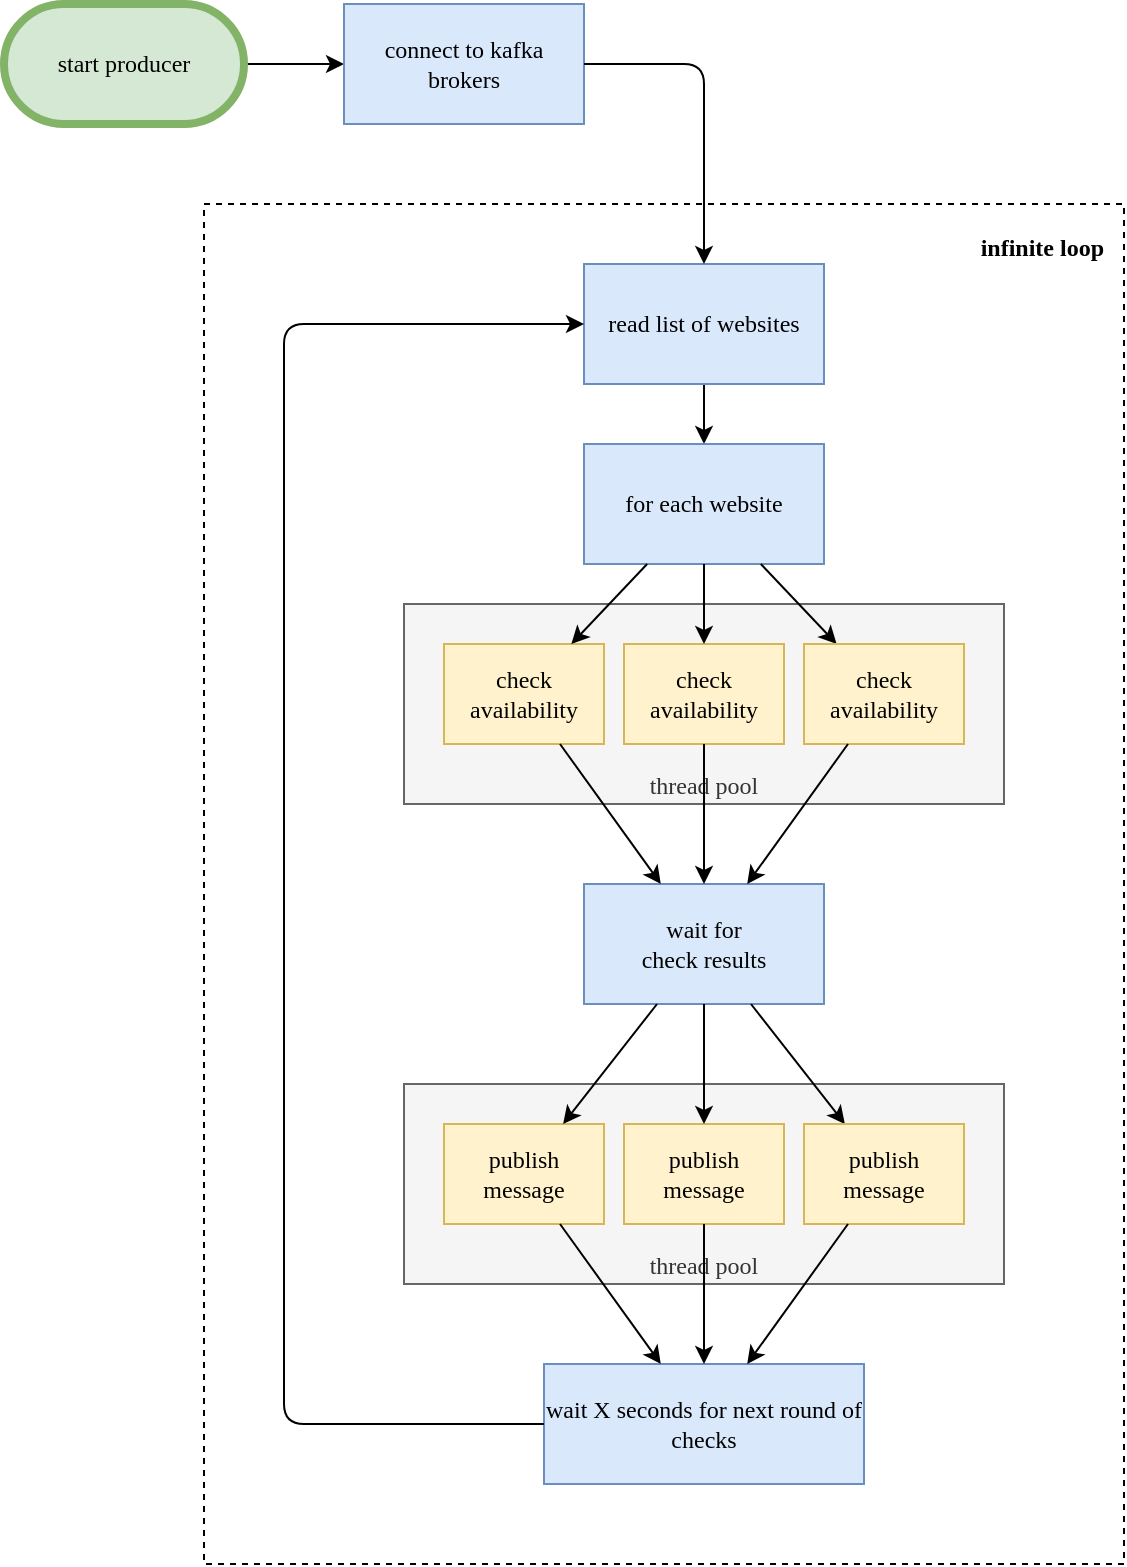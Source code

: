 <mxfile version="13.7.9" type="device" pages="2"><diagram id="1ybiBMDC9_y5my-JiCqP" name="producer"><mxGraphModel dx="1092" dy="787" grid="1" gridSize="10" guides="1" tooltips="1" connect="1" arrows="1" fold="1" page="1" pageScale="1" pageWidth="850" pageHeight="1100" math="0" shadow="0"><root><mxCell id="0"/><mxCell id="1" parent="0"/><mxCell id="igm6e8GmumRk3_XtAb3i-31" value="infinite loop" style="rounded=0;whiteSpace=wrap;html=1;strokeWidth=1;fontFamily=Tahoma;dashed=1;align=right;verticalAlign=top;spacing=10;fontStyle=1" vertex="1" parent="1"><mxGeometry x="240" y="180" width="460" height="680" as="geometry"/></mxCell><mxCell id="igm6e8GmumRk3_XtAb3i-11" value="thread pool" style="rounded=0;whiteSpace=wrap;html=1;verticalAlign=bottom;fillColor=#f5f5f5;strokeColor=#666666;fontColor=#333333;fontFamily=Tahoma;" vertex="1" parent="1"><mxGeometry x="340" y="380" width="300" height="100" as="geometry"/></mxCell><mxCell id="igm6e8GmumRk3_XtAb3i-29" value="" style="edgeStyle=orthogonalEdgeStyle;rounded=0;orthogonalLoop=1;jettySize=auto;html=1;fontFamily=Tahoma;" edge="1" parent="1" source="igm6e8GmumRk3_XtAb3i-1" target="igm6e8GmumRk3_XtAb3i-2"><mxGeometry relative="1" as="geometry"/></mxCell><mxCell id="igm6e8GmumRk3_XtAb3i-1" value="start producer" style="rounded=1;whiteSpace=wrap;html=1;fillColor=#d5e8d4;strokeColor=#82b366;fontFamily=Tahoma;arcSize=50;strokeWidth=4;" vertex="1" parent="1"><mxGeometry x="140" y="80" width="120" height="60" as="geometry"/></mxCell><mxCell id="igm6e8GmumRk3_XtAb3i-2" value="connect to kafka brokers" style="rounded=0;whiteSpace=wrap;html=1;fillColor=#dae8fc;strokeColor=#6c8ebf;fontFamily=Tahoma;" vertex="1" parent="1"><mxGeometry x="310" y="80" width="120" height="60" as="geometry"/></mxCell><mxCell id="igm6e8GmumRk3_XtAb3i-32" value="" style="edgeStyle=orthogonalEdgeStyle;rounded=0;orthogonalLoop=1;jettySize=auto;html=1;fontFamily=Tahoma;" edge="1" parent="1" source="igm6e8GmumRk3_XtAb3i-3" target="igm6e8GmumRk3_XtAb3i-4"><mxGeometry relative="1" as="geometry"/></mxCell><mxCell id="igm6e8GmumRk3_XtAb3i-3" value="read list of websites" style="rounded=0;whiteSpace=wrap;html=1;fillColor=#dae8fc;strokeColor=#6c8ebf;fontFamily=Tahoma;" vertex="1" parent="1"><mxGeometry x="430" y="210" width="120" height="60" as="geometry"/></mxCell><mxCell id="igm6e8GmumRk3_XtAb3i-4" value="for each website" style="rounded=0;whiteSpace=wrap;html=1;fillColor=#dae8fc;strokeColor=#6c8ebf;fontFamily=Tahoma;" vertex="1" parent="1"><mxGeometry x="430" y="300" width="120" height="60" as="geometry"/></mxCell><mxCell id="igm6e8GmumRk3_XtAb3i-6" value="check availability" style="rounded=0;whiteSpace=wrap;html=1;fillColor=#fff2cc;strokeColor=#d6b656;fontFamily=Tahoma;" vertex="1" parent="1"><mxGeometry x="450" y="400" width="80" height="50" as="geometry"/></mxCell><mxCell id="igm6e8GmumRk3_XtAb3i-7" value="check availability" style="rounded=0;whiteSpace=wrap;html=1;fillColor=#fff2cc;strokeColor=#d6b656;fontFamily=Tahoma;" vertex="1" parent="1"><mxGeometry x="360" y="400" width="80" height="50" as="geometry"/></mxCell><mxCell id="igm6e8GmumRk3_XtAb3i-8" value="" style="endArrow=classic;html=1;fontFamily=Tahoma;" edge="1" parent="1" source="igm6e8GmumRk3_XtAb3i-4" target="igm6e8GmumRk3_XtAb3i-13"><mxGeometry width="50" height="50" relative="1" as="geometry"><mxPoint x="580" y="230" as="sourcePoint"/><mxPoint x="630" y="180" as="targetPoint"/></mxGeometry></mxCell><mxCell id="igm6e8GmumRk3_XtAb3i-9" value="" style="endArrow=classic;html=1;fontFamily=Tahoma;" edge="1" parent="1" source="igm6e8GmumRk3_XtAb3i-4" target="igm6e8GmumRk3_XtAb3i-6"><mxGeometry width="50" height="50" relative="1" as="geometry"><mxPoint x="560" y="323.333" as="sourcePoint"/><mxPoint x="620" y="306.667" as="targetPoint"/></mxGeometry></mxCell><mxCell id="igm6e8GmumRk3_XtAb3i-10" value="" style="endArrow=classic;html=1;fontFamily=Tahoma;" edge="1" parent="1" source="igm6e8GmumRk3_XtAb3i-4" target="igm6e8GmumRk3_XtAb3i-7"><mxGeometry width="50" height="50" relative="1" as="geometry"><mxPoint x="560" y="340" as="sourcePoint"/><mxPoint x="620" y="340" as="targetPoint"/></mxGeometry></mxCell><mxCell id="igm6e8GmumRk3_XtAb3i-12" value="wait for&lt;br&gt;check results" style="rounded=0;whiteSpace=wrap;html=1;fillColor=#dae8fc;strokeColor=#6c8ebf;fontFamily=Tahoma;" vertex="1" parent="1"><mxGeometry x="430" y="520" width="120" height="60" as="geometry"/></mxCell><mxCell id="igm6e8GmumRk3_XtAb3i-13" value="check availability" style="rounded=0;whiteSpace=wrap;html=1;fillColor=#fff2cc;strokeColor=#d6b656;fontFamily=Tahoma;" vertex="1" parent="1"><mxGeometry x="540" y="400" width="80" height="50" as="geometry"/></mxCell><mxCell id="igm6e8GmumRk3_XtAb3i-14" value="" style="endArrow=classic;html=1;fontFamily=Tahoma;" edge="1" parent="1" source="igm6e8GmumRk3_XtAb3i-7" target="igm6e8GmumRk3_XtAb3i-12"><mxGeometry width="50" height="50" relative="1" as="geometry"><mxPoint x="170" y="520" as="sourcePoint"/><mxPoint x="220" y="470" as="targetPoint"/></mxGeometry></mxCell><mxCell id="igm6e8GmumRk3_XtAb3i-15" value="" style="endArrow=classic;html=1;fontFamily=Tahoma;" edge="1" parent="1" source="igm6e8GmumRk3_XtAb3i-6" target="igm6e8GmumRk3_XtAb3i-12"><mxGeometry width="50" height="50" relative="1" as="geometry"><mxPoint x="428" y="460" as="sourcePoint"/><mxPoint x="478.4" y="530" as="targetPoint"/></mxGeometry></mxCell><mxCell id="igm6e8GmumRk3_XtAb3i-16" value="" style="endArrow=classic;html=1;fontFamily=Tahoma;" edge="1" parent="1" source="igm6e8GmumRk3_XtAb3i-13" target="igm6e8GmumRk3_XtAb3i-12"><mxGeometry width="50" height="50" relative="1" as="geometry"><mxPoint x="500" y="460" as="sourcePoint"/><mxPoint x="500" y="530" as="targetPoint"/></mxGeometry></mxCell><mxCell id="igm6e8GmumRk3_XtAb3i-17" value="thread pool" style="rounded=0;whiteSpace=wrap;html=1;verticalAlign=bottom;fillColor=#f5f5f5;strokeColor=#666666;fontColor=#333333;fontFamily=Tahoma;" vertex="1" parent="1"><mxGeometry x="340" y="620" width="300" height="100" as="geometry"/></mxCell><mxCell id="igm6e8GmumRk3_XtAb3i-18" value="publish message" style="rounded=0;whiteSpace=wrap;html=1;fillColor=#fff2cc;strokeColor=#d6b656;fontFamily=Tahoma;" vertex="1" parent="1"><mxGeometry x="450" y="640" width="80" height="50" as="geometry"/></mxCell><mxCell id="igm6e8GmumRk3_XtAb3i-19" value="publish message" style="rounded=0;whiteSpace=wrap;html=1;fillColor=#fff2cc;strokeColor=#d6b656;fontFamily=Tahoma;" vertex="1" parent="1"><mxGeometry x="360" y="640" width="80" height="50" as="geometry"/></mxCell><mxCell id="igm6e8GmumRk3_XtAb3i-20" value="" style="endArrow=classic;html=1;fontFamily=Tahoma;" edge="1" parent="1" target="igm6e8GmumRk3_XtAb3i-24" source="igm6e8GmumRk3_XtAb3i-12"><mxGeometry width="50" height="50" relative="1" as="geometry"><mxPoint x="508.421" y="610" as="sourcePoint"/><mxPoint x="620" y="430" as="targetPoint"/></mxGeometry></mxCell><mxCell id="igm6e8GmumRk3_XtAb3i-21" value="" style="endArrow=classic;html=1;fontFamily=Tahoma;" edge="1" parent="1" target="igm6e8GmumRk3_XtAb3i-18" source="igm6e8GmumRk3_XtAb3i-12"><mxGeometry width="50" height="50" relative="1" as="geometry"><mxPoint x="480" y="610" as="sourcePoint"/><mxPoint x="610" y="556.667" as="targetPoint"/></mxGeometry></mxCell><mxCell id="igm6e8GmumRk3_XtAb3i-22" value="" style="endArrow=classic;html=1;fontFamily=Tahoma;" edge="1" parent="1" target="igm6e8GmumRk3_XtAb3i-19" source="igm6e8GmumRk3_XtAb3i-12"><mxGeometry width="50" height="50" relative="1" as="geometry"><mxPoint x="451.579" y="610" as="sourcePoint"/><mxPoint x="610" y="590" as="targetPoint"/></mxGeometry></mxCell><mxCell id="igm6e8GmumRk3_XtAb3i-23" value="wait X seconds for next round of checks" style="rounded=0;whiteSpace=wrap;html=1;fillColor=#dae8fc;strokeColor=#6c8ebf;fontFamily=Tahoma;" vertex="1" parent="1"><mxGeometry x="410" y="760" width="160" height="60" as="geometry"/></mxCell><mxCell id="igm6e8GmumRk3_XtAb3i-24" value="publish message" style="rounded=0;whiteSpace=wrap;html=1;fillColor=#fff2cc;strokeColor=#d6b656;fontFamily=Tahoma;" vertex="1" parent="1"><mxGeometry x="540" y="640" width="80" height="50" as="geometry"/></mxCell><mxCell id="igm6e8GmumRk3_XtAb3i-25" value="" style="endArrow=classic;html=1;fontFamily=Tahoma;" edge="1" parent="1" source="igm6e8GmumRk3_XtAb3i-19" target="igm6e8GmumRk3_XtAb3i-23"><mxGeometry width="50" height="50" relative="1" as="geometry"><mxPoint x="170" y="760" as="sourcePoint"/><mxPoint x="220" y="710" as="targetPoint"/></mxGeometry></mxCell><mxCell id="igm6e8GmumRk3_XtAb3i-26" value="" style="endArrow=classic;html=1;fontFamily=Tahoma;" edge="1" parent="1" source="igm6e8GmumRk3_XtAb3i-18" target="igm6e8GmumRk3_XtAb3i-23"><mxGeometry width="50" height="50" relative="1" as="geometry"><mxPoint x="428" y="700" as="sourcePoint"/><mxPoint x="478.4" y="770" as="targetPoint"/></mxGeometry></mxCell><mxCell id="igm6e8GmumRk3_XtAb3i-27" value="" style="endArrow=classic;html=1;fontFamily=Tahoma;" edge="1" parent="1" source="igm6e8GmumRk3_XtAb3i-24" target="igm6e8GmumRk3_XtAb3i-23"><mxGeometry width="50" height="50" relative="1" as="geometry"><mxPoint x="500" y="700" as="sourcePoint"/><mxPoint x="500" y="770" as="targetPoint"/></mxGeometry></mxCell><mxCell id="igm6e8GmumRk3_XtAb3i-28" value="" style="endArrow=classic;html=1;fontFamily=Tahoma;" edge="1" parent="1" source="igm6e8GmumRk3_XtAb3i-23" target="igm6e8GmumRk3_XtAb3i-3"><mxGeometry width="50" height="50" relative="1" as="geometry"><mxPoint x="190" y="660" as="sourcePoint"/><mxPoint x="240" y="610" as="targetPoint"/><Array as="points"><mxPoint x="280" y="790"/><mxPoint x="280" y="240"/></Array></mxGeometry></mxCell><mxCell id="igm6e8GmumRk3_XtAb3i-30" value="" style="endArrow=classic;html=1;fontFamily=Tahoma;exitX=1;exitY=0.5;exitDx=0;exitDy=0;" edge="1" parent="1" source="igm6e8GmumRk3_XtAb3i-2" target="igm6e8GmumRk3_XtAb3i-3"><mxGeometry width="50" height="50" relative="1" as="geometry"><mxPoint x="430" y="180" as="sourcePoint"/><mxPoint x="480" y="130" as="targetPoint"/><Array as="points"><mxPoint x="490" y="110"/></Array></mxGeometry></mxCell></root></mxGraphModel></diagram><diagram id="97WfnaTkwugIDFnn6_YS" name="consumer"><mxGraphModel dx="1092" dy="787" grid="1" gridSize="10" guides="1" tooltips="1" connect="1" arrows="1" fold="1" page="1" pageScale="1" pageWidth="850" pageHeight="1100" math="0" shadow="0"><root><mxCell id="4p_Rad54_3Zrp5ig55tH-0"/><mxCell id="4p_Rad54_3Zrp5ig55tH-1" parent="4p_Rad54_3Zrp5ig55tH-0"/><mxCell id="AHieW-u0wvf-dCBDXoIl-0" value="" style="edgeStyle=orthogonalEdgeStyle;rounded=0;orthogonalLoop=1;jettySize=auto;html=1;fontFamily=Tahoma;" edge="1" parent="4p_Rad54_3Zrp5ig55tH-1" source="AHieW-u0wvf-dCBDXoIl-1" target="AHieW-u0wvf-dCBDXoIl-2"><mxGeometry relative="1" as="geometry"/></mxCell><mxCell id="AHieW-u0wvf-dCBDXoIl-1" value="start consumer" style="rounded=1;whiteSpace=wrap;html=1;fillColor=#d5e8d4;strokeColor=#82b366;fontFamily=Tahoma;arcSize=50;strokeWidth=4;" vertex="1" parent="4p_Rad54_3Zrp5ig55tH-1"><mxGeometry x="160" y="80" width="120" height="60" as="geometry"/></mxCell><mxCell id="AHieW-u0wvf-dCBDXoIl-2" value="connect to kafka brokers" style="rounded=0;whiteSpace=wrap;html=1;fillColor=#dae8fc;strokeColor=#6c8ebf;fontFamily=Tahoma;" vertex="1" parent="4p_Rad54_3Zrp5ig55tH-1"><mxGeometry x="330" y="80" width="120" height="60" as="geometry"/></mxCell><mxCell id="WtUKqzFaYv2Hz2-LJd_A-0" value="infinite loop" style="rounded=0;whiteSpace=wrap;html=1;strokeWidth=1;fontFamily=Tahoma;dashed=1;align=right;verticalAlign=top;spacing=10;fontStyle=1" vertex="1" parent="4p_Rad54_3Zrp5ig55tH-1"><mxGeometry x="340" y="180" width="440" height="340" as="geometry"/></mxCell><mxCell id="WtUKqzFaYv2Hz2-LJd_A-1" value="thread pool" style="rounded=0;whiteSpace=wrap;html=1;verticalAlign=top;fillColor=#f5f5f5;strokeColor=#666666;fontColor=#333333;fontFamily=Tahoma;" vertex="1" parent="4p_Rad54_3Zrp5ig55tH-1"><mxGeometry x="590" y="250" width="150" height="240" as="geometry"/></mxCell><mxCell id="WtUKqzFaYv2Hz2-LJd_A-2" value="" style="edgeStyle=orthogonalEdgeStyle;rounded=0;orthogonalLoop=1;jettySize=auto;html=1;fontFamily=Tahoma;" edge="1" parent="4p_Rad54_3Zrp5ig55tH-1" source="WtUKqzFaYv2Hz2-LJd_A-3" target="WtUKqzFaYv2Hz2-LJd_A-4"><mxGeometry relative="1" as="geometry"/></mxCell><mxCell id="WtUKqzFaYv2Hz2-LJd_A-3" value="start consumer" style="rounded=1;whiteSpace=wrap;html=1;fillColor=#d5e8d4;strokeColor=#82b366;fontFamily=Tahoma;arcSize=50;strokeWidth=4;" vertex="1" parent="4p_Rad54_3Zrp5ig55tH-1"><mxGeometry x="160" y="80" width="120" height="60" as="geometry"/></mxCell><mxCell id="WtUKqzFaYv2Hz2-LJd_A-4" value="connect to kafka brokers" style="rounded=0;whiteSpace=wrap;html=1;fillColor=#dae8fc;strokeColor=#6c8ebf;fontFamily=Tahoma;" vertex="1" parent="4p_Rad54_3Zrp5ig55tH-1"><mxGeometry x="330" y="80" width="120" height="60" as="geometry"/></mxCell><mxCell id="WtUKqzFaYv2Hz2-LJd_A-5" value="" style="edgeStyle=orthogonalEdgeStyle;rounded=0;orthogonalLoop=1;jettySize=auto;html=1;fontFamily=Tahoma;" edge="1" parent="4p_Rad54_3Zrp5ig55tH-1" source="WtUKqzFaYv2Hz2-LJd_A-6" target="WtUKqzFaYv2Hz2-LJd_A-7"><mxGeometry relative="1" as="geometry"/></mxCell><mxCell id="WtUKqzFaYv2Hz2-LJd_A-6" value="wait for messages" style="rounded=0;whiteSpace=wrap;html=1;fillColor=#dae8fc;strokeColor=#6c8ebf;fontFamily=Tahoma;" vertex="1" parent="4p_Rad54_3Zrp5ig55tH-1"><mxGeometry x="430" y="210" width="120" height="60" as="geometry"/></mxCell><mxCell id="WtUKqzFaYv2Hz2-LJd_A-7" value="on new message" style="rounded=0;whiteSpace=wrap;html=1;fillColor=#dae8fc;strokeColor=#6c8ebf;fontFamily=Tahoma;" vertex="1" parent="4p_Rad54_3Zrp5ig55tH-1"><mxGeometry x="430" y="300" width="120" height="60" as="geometry"/></mxCell><mxCell id="WtUKqzFaYv2Hz2-LJd_A-8" value="process message" style="rounded=0;whiteSpace=wrap;html=1;fillColor=#fff2cc;strokeColor=#d6b656;fontFamily=Tahoma;" vertex="1" parent="4p_Rad54_3Zrp5ig55tH-1"><mxGeometry x="610" y="355" width="110" height="50" as="geometry"/></mxCell><mxCell id="WtUKqzFaYv2Hz2-LJd_A-9" value="process message" style="rounded=0;whiteSpace=wrap;html=1;fillColor=#fff2cc;strokeColor=#d6b656;fontFamily=Tahoma;" vertex="1" parent="4p_Rad54_3Zrp5ig55tH-1"><mxGeometry x="610" y="420" width="110" height="50" as="geometry"/></mxCell><mxCell id="WtUKqzFaYv2Hz2-LJd_A-10" value="" style="endArrow=classic;html=1;fontFamily=Tahoma;" edge="1" parent="4p_Rad54_3Zrp5ig55tH-1" source="WtUKqzFaYv2Hz2-LJd_A-7" target="WtUKqzFaYv2Hz2-LJd_A-14"><mxGeometry width="50" height="50" relative="1" as="geometry"><mxPoint x="580" y="230" as="sourcePoint"/><mxPoint x="630" y="180" as="targetPoint"/></mxGeometry></mxCell><mxCell id="WtUKqzFaYv2Hz2-LJd_A-11" value="" style="endArrow=classic;html=1;fontFamily=Tahoma;entryX=0;entryY=0.5;entryDx=0;entryDy=0;" edge="1" parent="4p_Rad54_3Zrp5ig55tH-1" source="WtUKqzFaYv2Hz2-LJd_A-7" target="WtUKqzFaYv2Hz2-LJd_A-8"><mxGeometry width="50" height="50" relative="1" as="geometry"><mxPoint x="560" y="323.333" as="sourcePoint"/><mxPoint x="620" y="306.667" as="targetPoint"/></mxGeometry></mxCell><mxCell id="WtUKqzFaYv2Hz2-LJd_A-12" value="" style="endArrow=classic;html=1;fontFamily=Tahoma;entryX=0;entryY=0.5;entryDx=0;entryDy=0;" edge="1" parent="4p_Rad54_3Zrp5ig55tH-1" source="WtUKqzFaYv2Hz2-LJd_A-7" target="WtUKqzFaYv2Hz2-LJd_A-9"><mxGeometry width="50" height="50" relative="1" as="geometry"><mxPoint x="560" y="340" as="sourcePoint"/><mxPoint x="620" y="340" as="targetPoint"/></mxGeometry></mxCell><mxCell id="WtUKqzFaYv2Hz2-LJd_A-14" value="process message" style="rounded=0;whiteSpace=wrap;html=1;fillColor=#fff2cc;strokeColor=#d6b656;fontFamily=Tahoma;" vertex="1" parent="4p_Rad54_3Zrp5ig55tH-1"><mxGeometry x="610" y="290" width="110" height="50" as="geometry"/></mxCell><mxCell id="WtUKqzFaYv2Hz2-LJd_A-29" value="" style="endArrow=classic;html=1;fontFamily=Tahoma;" edge="1" parent="4p_Rad54_3Zrp5ig55tH-1" source="WtUKqzFaYv2Hz2-LJd_A-7" target="WtUKqzFaYv2Hz2-LJd_A-6"><mxGeometry width="50" height="50" relative="1" as="geometry"><mxPoint x="410" y="790" as="sourcePoint"/><mxPoint x="240" y="610" as="targetPoint"/><Array as="points"><mxPoint x="380" y="330"/><mxPoint x="380" y="240"/></Array></mxGeometry></mxCell><mxCell id="WtUKqzFaYv2Hz2-LJd_A-30" value="" style="endArrow=classic;html=1;fontFamily=Tahoma;exitX=1;exitY=0.5;exitDx=0;exitDy=0;" edge="1" parent="4p_Rad54_3Zrp5ig55tH-1" source="WtUKqzFaYv2Hz2-LJd_A-4" target="WtUKqzFaYv2Hz2-LJd_A-6"><mxGeometry width="50" height="50" relative="1" as="geometry"><mxPoint x="430" y="180" as="sourcePoint"/><mxPoint x="480" y="130" as="targetPoint"/><Array as="points"><mxPoint x="490" y="110"/></Array></mxGeometry></mxCell></root></mxGraphModel></diagram></mxfile>